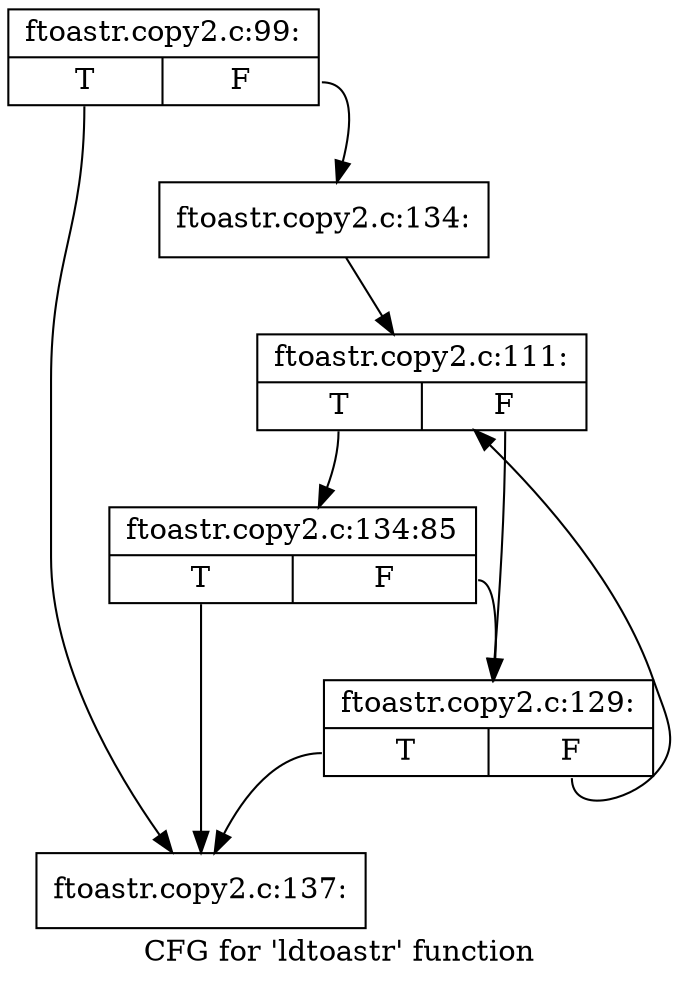 digraph "CFG for 'ldtoastr' function" {
	label="CFG for 'ldtoastr' function";

	Node0xdcfa940 [shape=record,label="{ftoastr.copy2.c:99:|{<s0>T|<s1>F}}"];
	Node0xdcfa940:s0 -> Node0xdea85c0;
	Node0xdcfa940:s1 -> Node0xdf41380;
	Node0xdf41380 [shape=record,label="{ftoastr.copy2.c:134:}"];
	Node0xdf41380 -> Node0xdea6eb0;
	Node0xdea6eb0 [shape=record,label="{ftoastr.copy2.c:111:|{<s0>T|<s1>F}}"];
	Node0xdea6eb0:s0 -> Node0xdea74e0;
	Node0xdea6eb0:s1 -> Node0xde984f0;
	Node0xdea74e0 [shape=record,label="{ftoastr.copy2.c:134:85|{<s0>T|<s1>F}}"];
	Node0xdea74e0:s0 -> Node0xdea85c0;
	Node0xdea74e0:s1 -> Node0xde984f0;
	Node0xde984f0 [shape=record,label="{ftoastr.copy2.c:129:|{<s0>T|<s1>F}}"];
	Node0xde984f0:s0 -> Node0xdea85c0;
	Node0xde984f0:s1 -> Node0xdea6eb0;
	Node0xdea85c0 [shape=record,label="{ftoastr.copy2.c:137:}"];
}
